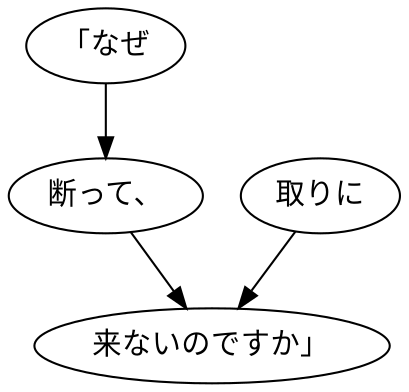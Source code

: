 digraph graph4981 {
	node0 [label="「なぜ"];
	node1 [label="断って、"];
	node2 [label="取りに"];
	node3 [label="来ないのですか」"];
	node0 -> node1;
	node1 -> node3;
	node2 -> node3;
}
